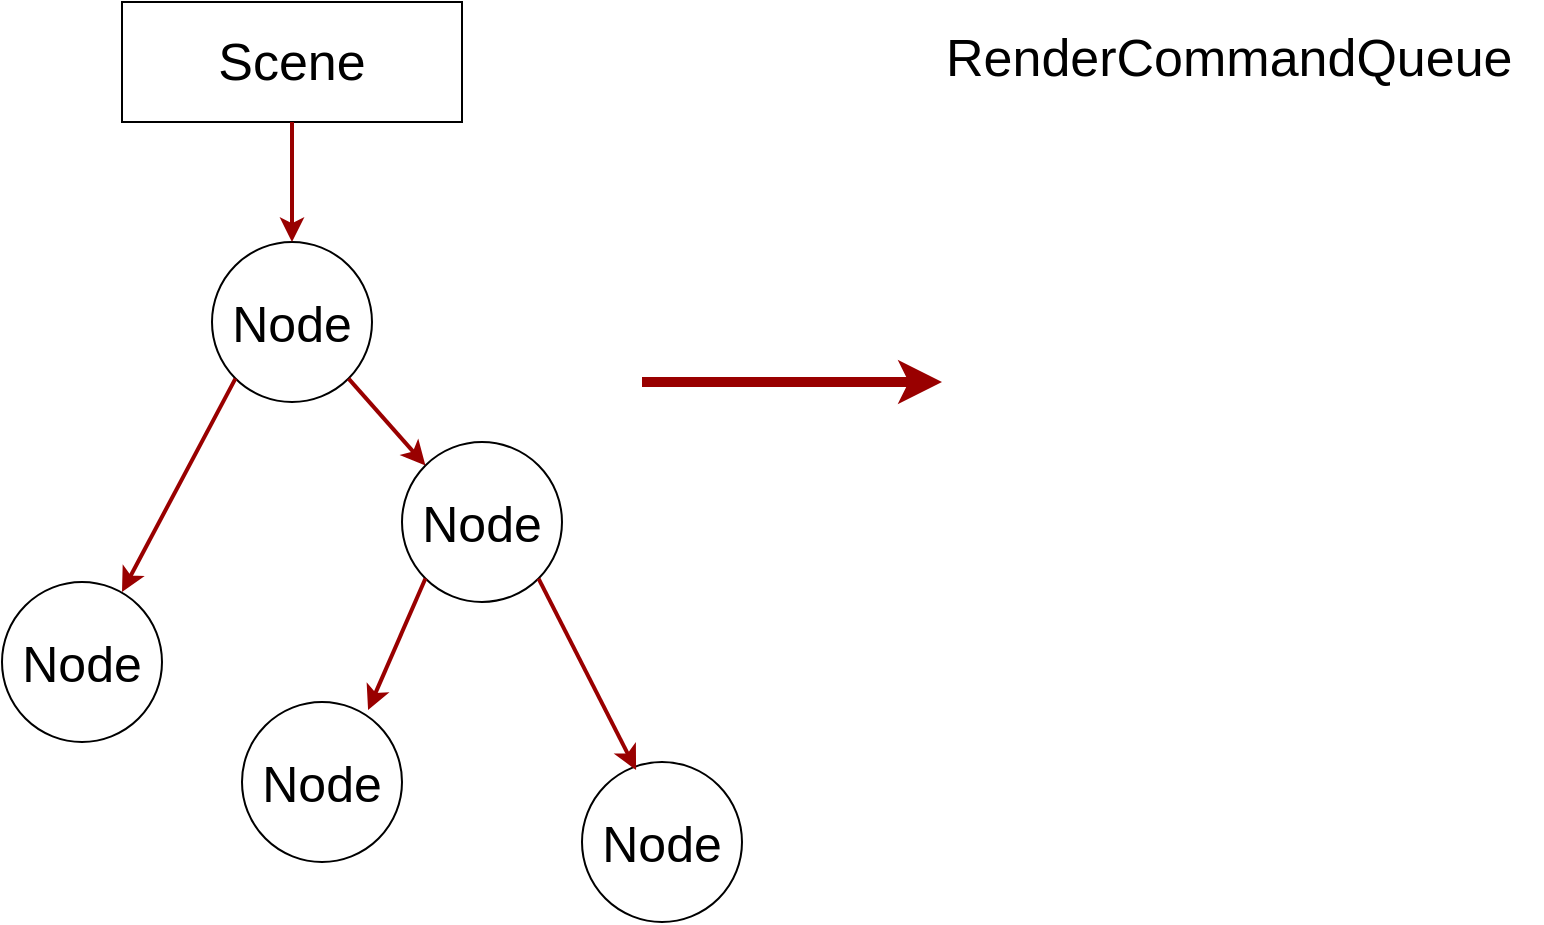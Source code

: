 <mxfile pages="1" version="11.2.5" type="github"><diagram id="aju5griq3ecy1XpdHjGF" name="Page-1"><mxGraphModel dx="891" dy="625" grid="1" gridSize="10" guides="1" tooltips="1" connect="1" arrows="1" fold="1" page="1" pageScale="1" pageWidth="3300" pageHeight="4681" math="0" shadow="0"><root><mxCell id="0"/><mxCell id="1" parent="0"/><mxCell id="Qk16__Gm_UNY_XwKmPGN-1" value="&lt;font style=&quot;font-size: 26px&quot;&gt;Scene&lt;/font&gt;" style="rounded=0;whiteSpace=wrap;html=1;" vertex="1" parent="1"><mxGeometry x="500" y="840" width="170" height="60" as="geometry"/></mxCell><mxCell id="Qk16__Gm_UNY_XwKmPGN-2" value="&lt;font style=&quot;font-size: 25px&quot;&gt;Node&lt;/font&gt;" style="ellipse;whiteSpace=wrap;html=1;aspect=fixed;" vertex="1" parent="1"><mxGeometry x="545" y="960" width="80" height="80" as="geometry"/></mxCell><mxCell id="Qk16__Gm_UNY_XwKmPGN-6" style="edgeStyle=none;comic=0;orthogonalLoop=1;jettySize=auto;html=1;exitX=0.5;exitY=1;exitDx=0;exitDy=0;strokeColor=#990000;strokeWidth=2;fontColor=#000000;fontSize=14;entryX=0.5;entryY=0;entryDx=0;entryDy=0;" edge="1" parent="1" source="Qk16__Gm_UNY_XwKmPGN-1" target="Qk16__Gm_UNY_XwKmPGN-2"><mxGeometry relative="1" as="geometry"><mxPoint x="587.5" y="910" as="sourcePoint"/><mxPoint x="587.5" y="1116" as="targetPoint"/></mxGeometry></mxCell><mxCell id="Qk16__Gm_UNY_XwKmPGN-7" value="&lt;font style=&quot;font-size: 25px&quot;&gt;Node&lt;/font&gt;" style="ellipse;whiteSpace=wrap;html=1;aspect=fixed;" vertex="1" parent="1"><mxGeometry x="440" y="1130" width="80" height="80" as="geometry"/></mxCell><mxCell id="Qk16__Gm_UNY_XwKmPGN-9" style="edgeStyle=none;comic=0;orthogonalLoop=1;jettySize=auto;html=1;exitX=0;exitY=1;exitDx=0;exitDy=0;strokeColor=#990000;strokeWidth=2;fontColor=#000000;fontSize=14;entryX=0.75;entryY=0.063;entryDx=0;entryDy=0;entryPerimeter=0;" edge="1" parent="1" source="Qk16__Gm_UNY_XwKmPGN-2" target="Qk16__Gm_UNY_XwKmPGN-7"><mxGeometry relative="1" as="geometry"><mxPoint x="585" y="1060" as="sourcePoint"/><mxPoint x="585" y="1120" as="targetPoint"/></mxGeometry></mxCell><mxCell id="Qk16__Gm_UNY_XwKmPGN-11" value="&lt;font style=&quot;font-size: 25px&quot;&gt;Node&lt;/font&gt;" style="ellipse;whiteSpace=wrap;html=1;aspect=fixed;" vertex="1" parent="1"><mxGeometry x="640" y="1060" width="80" height="80" as="geometry"/></mxCell><mxCell id="Qk16__Gm_UNY_XwKmPGN-13" style="edgeStyle=none;comic=0;orthogonalLoop=1;jettySize=auto;html=1;exitX=1;exitY=1;exitDx=0;exitDy=0;strokeColor=#990000;strokeWidth=2;fontColor=#000000;fontSize=14;entryX=0;entryY=0;entryDx=0;entryDy=0;" edge="1" parent="1" source="Qk16__Gm_UNY_XwKmPGN-2" target="Qk16__Gm_UNY_XwKmPGN-11"><mxGeometry relative="1" as="geometry"><mxPoint x="566.716" y="1038.284" as="sourcePoint"/><mxPoint x="518.284" y="1151.716" as="targetPoint"/></mxGeometry></mxCell><mxCell id="Qk16__Gm_UNY_XwKmPGN-14" value="&lt;font style=&quot;font-size: 25px&quot;&gt;Node&lt;/font&gt;" style="ellipse;whiteSpace=wrap;html=1;aspect=fixed;" vertex="1" parent="1"><mxGeometry x="560" y="1190" width="80" height="80" as="geometry"/></mxCell><mxCell id="Qk16__Gm_UNY_XwKmPGN-15" value="&lt;font style=&quot;font-size: 25px&quot;&gt;Node&lt;/font&gt;" style="ellipse;whiteSpace=wrap;html=1;aspect=fixed;" vertex="1" parent="1"><mxGeometry x="730" y="1220" width="80" height="80" as="geometry"/></mxCell><mxCell id="Qk16__Gm_UNY_XwKmPGN-16" style="edgeStyle=none;comic=0;orthogonalLoop=1;jettySize=auto;html=1;exitX=0;exitY=1;exitDx=0;exitDy=0;strokeColor=#990000;strokeWidth=2;fontColor=#000000;fontSize=14;entryX=0.788;entryY=0.05;entryDx=0;entryDy=0;entryPerimeter=0;" edge="1" parent="1" source="Qk16__Gm_UNY_XwKmPGN-11" target="Qk16__Gm_UNY_XwKmPGN-14"><mxGeometry relative="1" as="geometry"><mxPoint x="650.784" y="1139.784" as="sourcePoint"/><mxPoint x="689.216" y="1183.216" as="targetPoint"/></mxGeometry></mxCell><mxCell id="Qk16__Gm_UNY_XwKmPGN-17" style="edgeStyle=none;comic=0;orthogonalLoop=1;jettySize=auto;html=1;exitX=1;exitY=1;exitDx=0;exitDy=0;strokeColor=#990000;strokeWidth=2;fontColor=#000000;fontSize=14;entryX=0.338;entryY=0.05;entryDx=0;entryDy=0;entryPerimeter=0;" edge="1" parent="1" source="Qk16__Gm_UNY_XwKmPGN-11" target="Qk16__Gm_UNY_XwKmPGN-15"><mxGeometry relative="1" as="geometry"><mxPoint x="730.784" y="1159.784" as="sourcePoint"/><mxPoint x="769.216" y="1203.216" as="targetPoint"/></mxGeometry></mxCell><mxCell id="Qk16__Gm_UNY_XwKmPGN-18" style="edgeStyle=none;comic=0;orthogonalLoop=1;jettySize=auto;html=1;exitX=0.5;exitY=1;exitDx=0;exitDy=0;strokeColor=#990000;strokeWidth=5;fontColor=#000000;fontSize=14;" edge="1" parent="1"><mxGeometry relative="1" as="geometry"><mxPoint x="760" y="1030" as="sourcePoint"/><mxPoint x="910" y="1030" as="targetPoint"/></mxGeometry></mxCell><mxCell id="Qk16__Gm_UNY_XwKmPGN-19" value="&lt;font style=&quot;font-size: 26px&quot;&gt;RenderCommandQueue&lt;/font&gt;" style="text;html=1;resizable=0;points=[];autosize=1;align=left;verticalAlign=top;spacingTop=-4;" vertex="1" parent="1"><mxGeometry x="910" y="850" width="300" height="20" as="geometry"/></mxCell></root></mxGraphModel></diagram></mxfile>